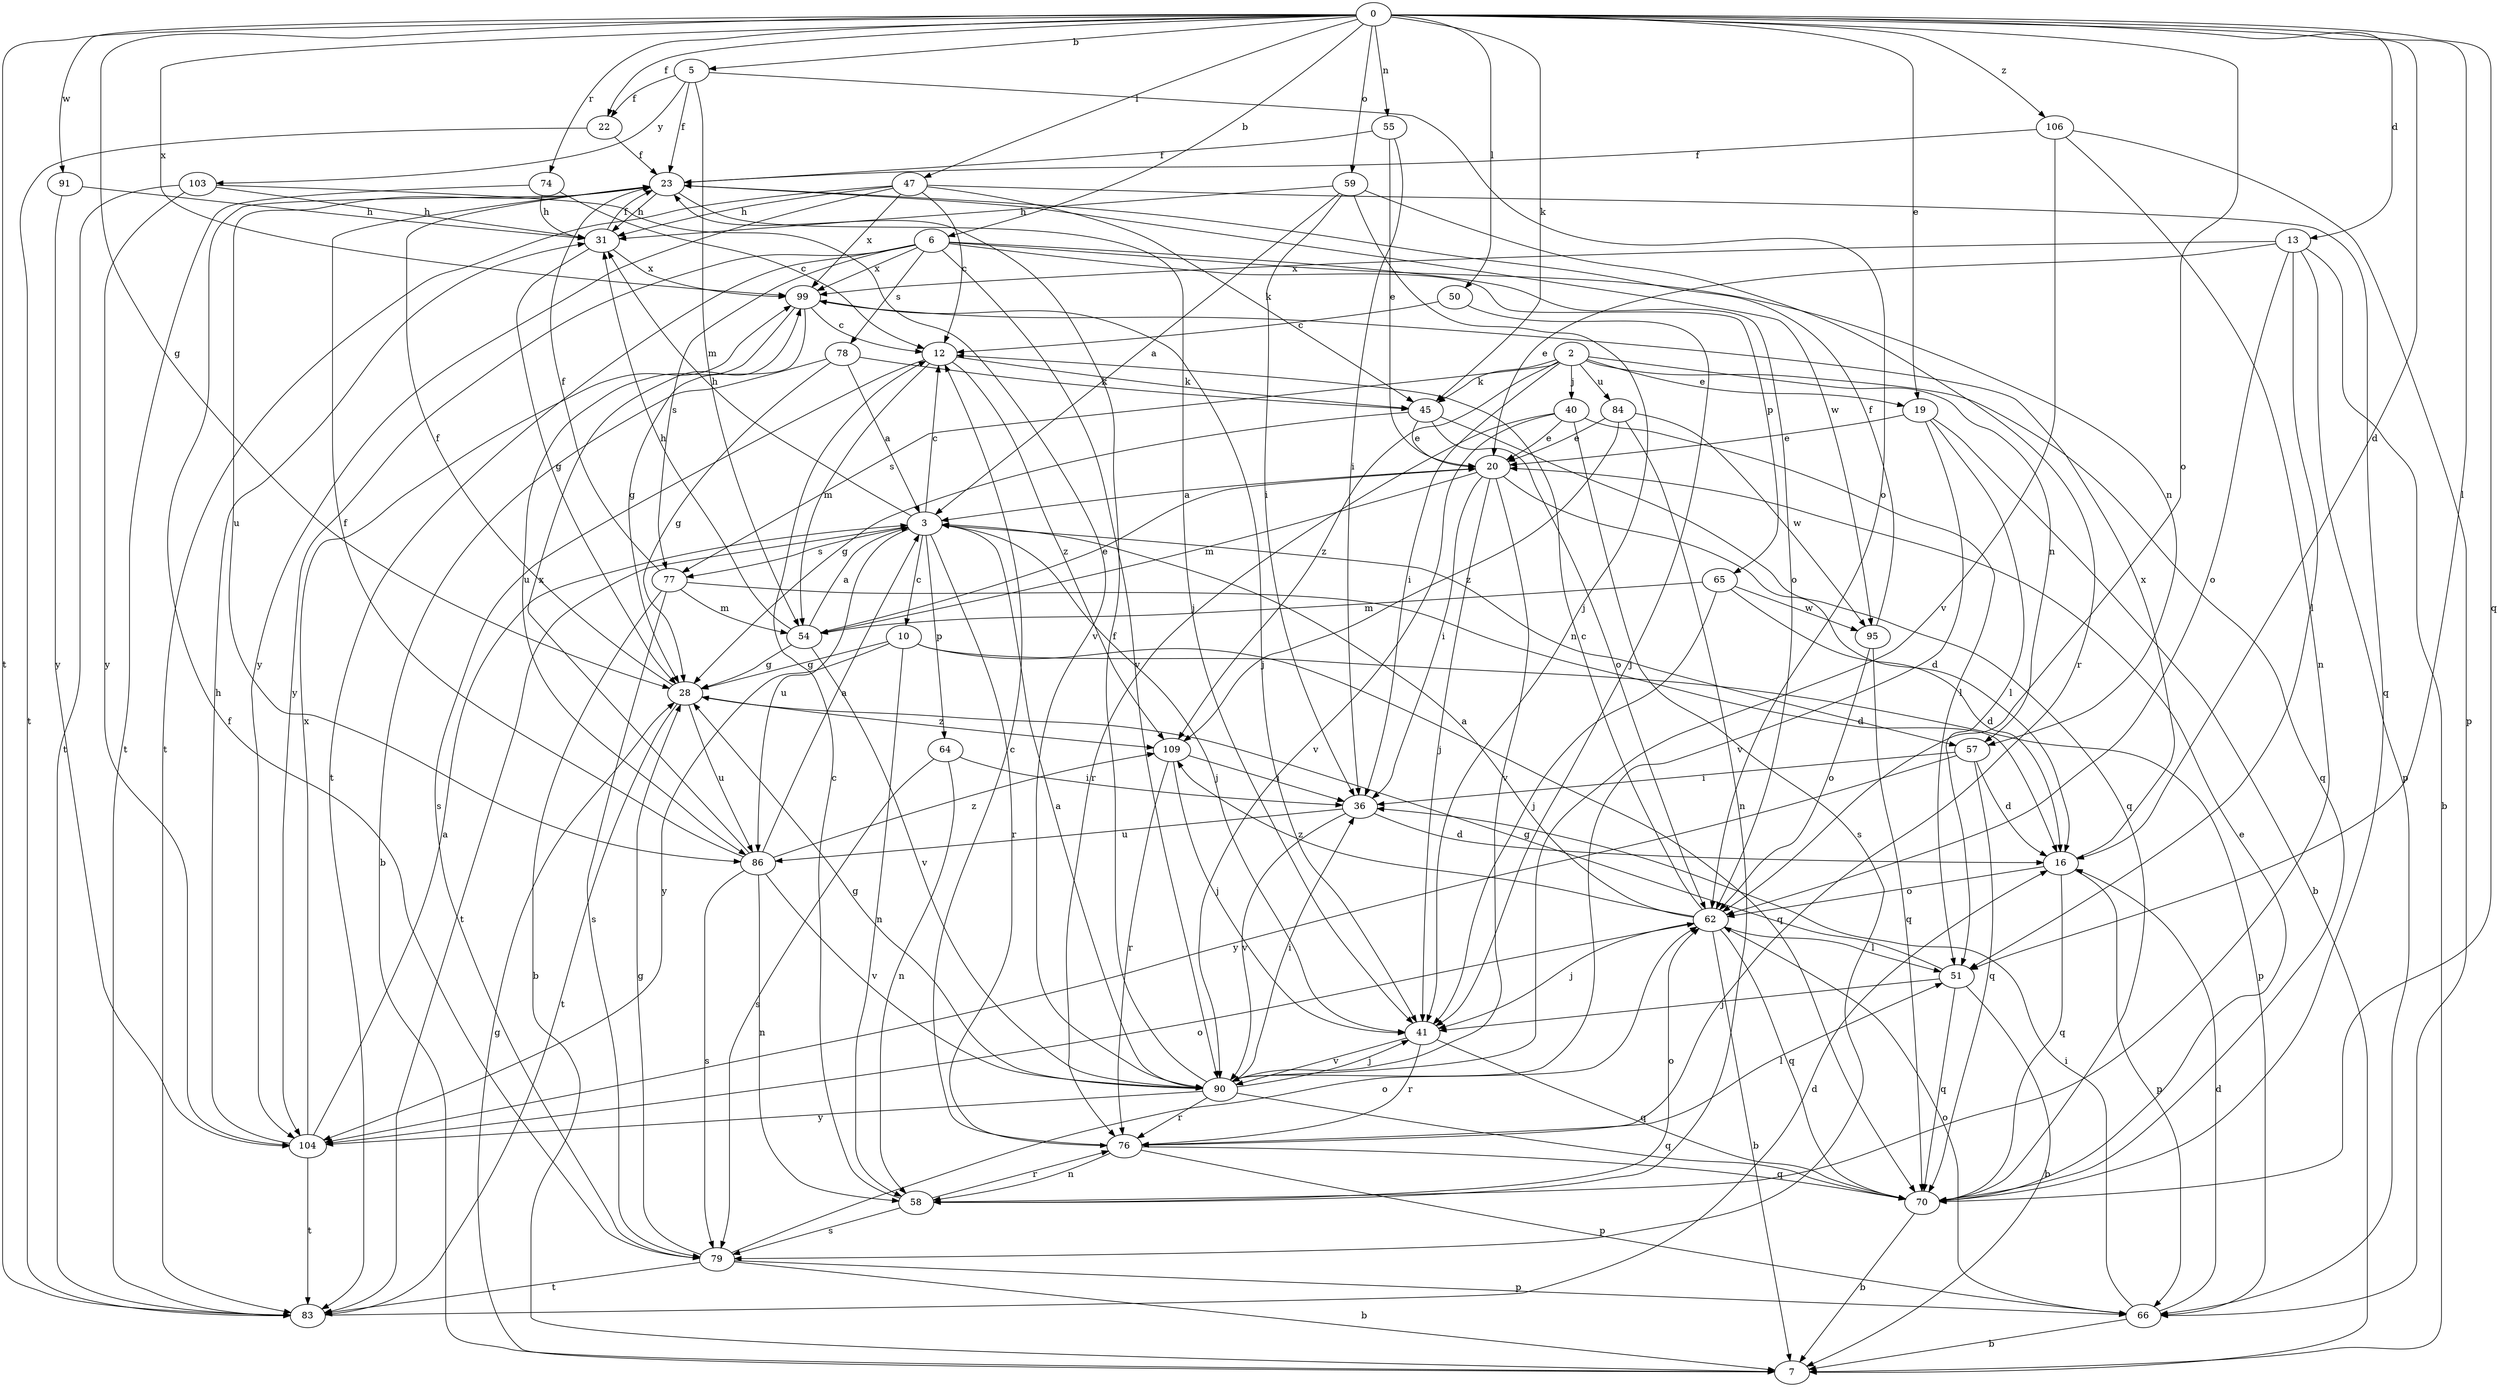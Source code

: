 strict digraph  {
0;
2;
3;
5;
6;
7;
10;
12;
13;
16;
19;
20;
22;
23;
28;
31;
36;
40;
41;
45;
47;
50;
51;
54;
55;
57;
58;
59;
62;
64;
65;
66;
70;
74;
76;
77;
78;
79;
83;
84;
86;
90;
91;
95;
99;
103;
104;
106;
109;
0 -> 5  [label=b];
0 -> 6  [label=b];
0 -> 13  [label=d];
0 -> 16  [label=d];
0 -> 19  [label=e];
0 -> 22  [label=f];
0 -> 28  [label=g];
0 -> 45  [label=k];
0 -> 47  [label=l];
0 -> 50  [label=l];
0 -> 51  [label=l];
0 -> 55  [label=n];
0 -> 59  [label=o];
0 -> 62  [label=o];
0 -> 70  [label=q];
0 -> 74  [label=r];
0 -> 83  [label=t];
0 -> 91  [label=w];
0 -> 99  [label=x];
0 -> 106  [label=z];
2 -> 19  [label=e];
2 -> 36  [label=i];
2 -> 40  [label=j];
2 -> 45  [label=k];
2 -> 57  [label=n];
2 -> 70  [label=q];
2 -> 77  [label=s];
2 -> 84  [label=u];
2 -> 109  [label=z];
3 -> 10  [label=c];
3 -> 12  [label=c];
3 -> 31  [label=h];
3 -> 41  [label=j];
3 -> 57  [label=n];
3 -> 64  [label=p];
3 -> 76  [label=r];
3 -> 77  [label=s];
3 -> 83  [label=t];
3 -> 86  [label=u];
5 -> 22  [label=f];
5 -> 23  [label=f];
5 -> 54  [label=m];
5 -> 62  [label=o];
5 -> 103  [label=y];
6 -> 57  [label=n];
6 -> 62  [label=o];
6 -> 65  [label=p];
6 -> 77  [label=s];
6 -> 78  [label=s];
6 -> 83  [label=t];
6 -> 90  [label=v];
6 -> 99  [label=x];
6 -> 104  [label=y];
7 -> 28  [label=g];
10 -> 28  [label=g];
10 -> 58  [label=n];
10 -> 66  [label=p];
10 -> 70  [label=q];
10 -> 104  [label=y];
12 -> 45  [label=k];
12 -> 54  [label=m];
12 -> 79  [label=s];
12 -> 109  [label=z];
13 -> 7  [label=b];
13 -> 20  [label=e];
13 -> 51  [label=l];
13 -> 62  [label=o];
13 -> 66  [label=p];
13 -> 99  [label=x];
16 -> 62  [label=o];
16 -> 66  [label=p];
16 -> 70  [label=q];
16 -> 99  [label=x];
19 -> 7  [label=b];
19 -> 20  [label=e];
19 -> 51  [label=l];
19 -> 90  [label=v];
20 -> 3  [label=a];
20 -> 16  [label=d];
20 -> 36  [label=i];
20 -> 41  [label=j];
20 -> 54  [label=m];
20 -> 90  [label=v];
22 -> 23  [label=f];
22 -> 83  [label=t];
23 -> 31  [label=h];
23 -> 41  [label=j];
23 -> 86  [label=u];
23 -> 95  [label=w];
28 -> 23  [label=f];
28 -> 83  [label=t];
28 -> 86  [label=u];
28 -> 109  [label=z];
31 -> 23  [label=f];
31 -> 28  [label=g];
31 -> 99  [label=x];
36 -> 16  [label=d];
36 -> 86  [label=u];
36 -> 90  [label=v];
40 -> 20  [label=e];
40 -> 51  [label=l];
40 -> 76  [label=r];
40 -> 79  [label=s];
40 -> 90  [label=v];
41 -> 70  [label=q];
41 -> 76  [label=r];
41 -> 90  [label=v];
45 -> 20  [label=e];
45 -> 28  [label=g];
45 -> 62  [label=o];
45 -> 70  [label=q];
47 -> 12  [label=c];
47 -> 31  [label=h];
47 -> 45  [label=k];
47 -> 70  [label=q];
47 -> 83  [label=t];
47 -> 99  [label=x];
47 -> 104  [label=y];
50 -> 12  [label=c];
50 -> 41  [label=j];
51 -> 7  [label=b];
51 -> 28  [label=g];
51 -> 41  [label=j];
51 -> 70  [label=q];
54 -> 3  [label=a];
54 -> 20  [label=e];
54 -> 28  [label=g];
54 -> 31  [label=h];
54 -> 90  [label=v];
55 -> 20  [label=e];
55 -> 23  [label=f];
55 -> 36  [label=i];
57 -> 16  [label=d];
57 -> 36  [label=i];
57 -> 70  [label=q];
57 -> 104  [label=y];
58 -> 12  [label=c];
58 -> 62  [label=o];
58 -> 76  [label=r];
58 -> 79  [label=s];
59 -> 3  [label=a];
59 -> 31  [label=h];
59 -> 36  [label=i];
59 -> 41  [label=j];
59 -> 76  [label=r];
62 -> 3  [label=a];
62 -> 7  [label=b];
62 -> 12  [label=c];
62 -> 41  [label=j];
62 -> 51  [label=l];
62 -> 70  [label=q];
62 -> 109  [label=z];
64 -> 36  [label=i];
64 -> 58  [label=n];
64 -> 79  [label=s];
65 -> 16  [label=d];
65 -> 41  [label=j];
65 -> 54  [label=m];
65 -> 95  [label=w];
66 -> 7  [label=b];
66 -> 16  [label=d];
66 -> 36  [label=i];
66 -> 62  [label=o];
70 -> 7  [label=b];
70 -> 20  [label=e];
74 -> 12  [label=c];
74 -> 31  [label=h];
74 -> 83  [label=t];
76 -> 12  [label=c];
76 -> 51  [label=l];
76 -> 58  [label=n];
76 -> 66  [label=p];
76 -> 70  [label=q];
77 -> 7  [label=b];
77 -> 16  [label=d];
77 -> 23  [label=f];
77 -> 54  [label=m];
77 -> 79  [label=s];
78 -> 3  [label=a];
78 -> 7  [label=b];
78 -> 28  [label=g];
78 -> 45  [label=k];
79 -> 7  [label=b];
79 -> 23  [label=f];
79 -> 28  [label=g];
79 -> 62  [label=o];
79 -> 66  [label=p];
79 -> 83  [label=t];
83 -> 16  [label=d];
84 -> 20  [label=e];
84 -> 58  [label=n];
84 -> 95  [label=w];
84 -> 109  [label=z];
86 -> 3  [label=a];
86 -> 23  [label=f];
86 -> 58  [label=n];
86 -> 79  [label=s];
86 -> 90  [label=v];
86 -> 99  [label=x];
86 -> 109  [label=z];
90 -> 3  [label=a];
90 -> 23  [label=f];
90 -> 28  [label=g];
90 -> 36  [label=i];
90 -> 41  [label=j];
90 -> 70  [label=q];
90 -> 76  [label=r];
90 -> 104  [label=y];
91 -> 31  [label=h];
91 -> 104  [label=y];
95 -> 23  [label=f];
95 -> 62  [label=o];
95 -> 70  [label=q];
99 -> 12  [label=c];
99 -> 28  [label=g];
99 -> 41  [label=j];
99 -> 86  [label=u];
103 -> 31  [label=h];
103 -> 83  [label=t];
103 -> 90  [label=v];
103 -> 104  [label=y];
104 -> 3  [label=a];
104 -> 31  [label=h];
104 -> 62  [label=o];
104 -> 83  [label=t];
104 -> 99  [label=x];
106 -> 23  [label=f];
106 -> 58  [label=n];
106 -> 66  [label=p];
106 -> 90  [label=v];
109 -> 36  [label=i];
109 -> 41  [label=j];
109 -> 76  [label=r];
}

